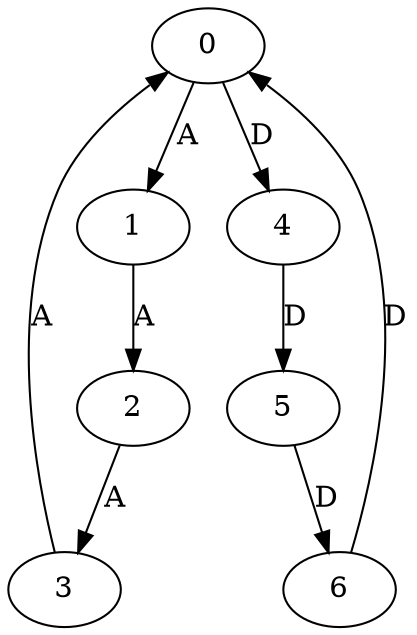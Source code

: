 digraph  {
0 -> 1  [key=0, label=A];
1 -> 2  [key=0, label=A];
2 -> 3  [key=0, label=A];
3 -> 0  [key=0, label=A];
0 -> 4  [key=0, label=D];
4 -> 5  [key=0, label=D];
5 -> 6  [key=0, label=D];
6 -> 0  [key=0, label=D];
}